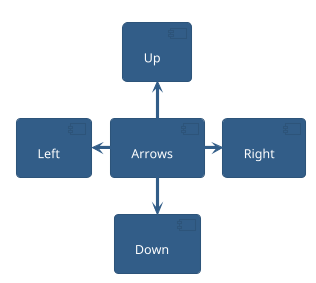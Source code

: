 @startuml updown

!pragma layout smetana

!theme sandstone

component Arrows
component Up
component Down
component Left
component Right

Arrows -u-> Up 
Arrows -d-> Down
Arrows -l-> Left
Arrows -r-> Right

@enduml